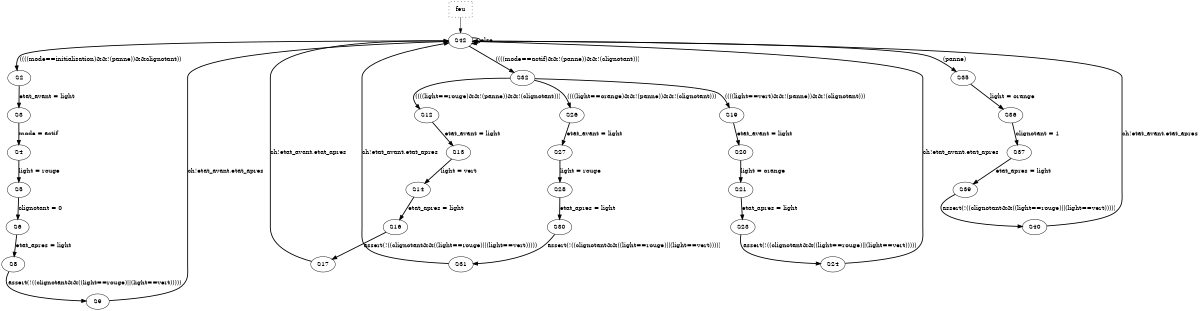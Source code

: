 digraph p_feu {
size="8,10";
  GT [shape=box,style=dotted,label="feu"];
  GT -> S42;
	S42 -> S2  [color=black,style=bold,label="((((mode==initialisation)&&!(panne))&&clignotant))"];
	S42 -> S32  [color=black,style=bold,label="((((mode==actif)&&!(panne))&&!(clignotant)))"];
	S42 -> S35  [color=black,style=bold,label="(panne)"];
	S42 -> S42  [color=black,style=bold,label="else"];
	S2 -> S3  [color=black,style=bold,label="etat_avant = light"];
	S3 -> S4  [color=black,style=bold,label="mode = actif"];
	S4 -> S5  [color=black,style=bold,label="light = rouge"];
	S5 -> S6  [color=black,style=bold,label="clignotant = 0"];
	S6 -> S8  [color=black,style=bold,label="etat_apres = light"];
	S8 -> S9  [color=black,style=bold,label="assert(!((clignotant&&((light==rouge)||(light==vert)))))"];
	S9 -> S42  [color=black,style=bold,label="ch!etat_avant,etat_apres"];
	S32 -> S12  [color=black,style=bold,label="((((light==rouge)&&!(panne))&&!(clignotant)))"];
	S32 -> S19  [color=black,style=bold,label="((((light==vert)&&!(panne))&&!(clignotant)))"];
	S32 -> S26  [color=black,style=bold,label="((((light==orange)&&!(panne))&&!(clignotant)))"];
	S12 -> S13  [color=black,style=bold,label="etat_avant = light"];
	S13 -> S14  [color=black,style=bold,label="light = vert"];
	S14 -> S16  [color=black,style=bold,label="etat_apres = light"];
	S16 -> S17  [color=black,style=bold,label="assert(!((clignotant&&((light==rouge)||(light==vert)))))"];
	S17 -> S42  [color=black,style=bold,label="ch!etat_avant,etat_apres"];
	S19 -> S20  [color=black,style=bold,label="etat_avant = light"];
	S20 -> S21  [color=black,style=bold,label="light = orange"];
	S21 -> S23  [color=black,style=bold,label="etat_apres = light"];
	S23 -> S24  [color=black,style=bold,label="assert(!((clignotant&&((light==rouge)||(light==vert)))))"];
	S24 -> S42  [color=black,style=bold,label="ch!etat_avant,etat_apres"];
	S26 -> S27  [color=black,style=bold,label="etat_avant = light"];
	S27 -> S28  [color=black,style=bold,label="light = rouge"];
	S28 -> S30  [color=black,style=bold,label="etat_apres = light"];
	S30 -> S31  [color=black,style=bold,label="assert(!((clignotant&&((light==rouge)||(light==vert)))))"];
	S31 -> S42  [color=black,style=bold,label="ch!etat_avant,etat_apres"];
	S35 -> S36  [color=black,style=bold,label="light = orange"];
	S36 -> S37  [color=black,style=bold,label="clignotant = 1"];
	S37 -> S39  [color=black,style=bold,label="etat_apres = light"];
	S39 -> S40  [color=black,style=bold,label="assert(!((clignotant&&((light==rouge)||(light==vert)))))"];
	S40 -> S42  [color=black,style=bold,label="ch!etat_avant,etat_apres"];
}
digraph p_check_light {
size="8,10";
  GT [shape=box,style=dotted,label="check_light"];
  GT -> S1;
	S1 -> S14  [color=black,style=bold,label="ch?e1,e2"];
	S14 -> S5  [color=black,style=solid,label="((e1==rouge))"];
	S14 -> S9  [color=black,style=solid,label="((e1==orange))"];
	S14 -> S13  [color=black,style=solid,label="((e1==vert))"];
	S5 -> S14  [color=black,style=bold,label="assert(!((clignotant&&((light==rouge)||(light==vert)))))"];
	S9 -> S14  [color=black,style=bold,label="assert(!((clignotant&&((light==rouge)||(light==vert)))))"];
	S13 -> S14  [color=black,style=bold,label="assert(!((clignotant&&((light==rouge)||(light==vert)))))"];
}
digraph p_injection_panne {
size="8,10";
  GT [shape=box,style=dotted,label="injection_panne"];
  GT -> S5;
	S5 -> S2  [color=black,style=bold,label="(!(panne))"];
	S5 -> S4  [color=black,style=bold,label="(1)"];
	S2 -> S5  [color=black,style=bold,label="panne = 1"];
	S4 -> S5  [color=black,style=bold,label="panne = 0"];
}
digraph init {
size="8,10";
  GT [shape=box,style=dotted,label="init"];
  GT -> S1;
	S1 -> S2  [color=black,style=bold,label="light = orange"];
	S2 -> S3  [color=black,style=bold,label="clignotant = 1"];
	S3 -> S7  [color=black,style=bold,label="mode = initialisation"];
	S7 -> S5  [color=black,style=dashed,label="(run feu())"];
	S5 -> S6  [color=black,style=dashed,label="(run injection_panne())"];
	S6 -> S8  [color=black,style=solid,label="(run check_light())"];
	S8 -> S0  [color=black,style=solid,label="-end-"];
  S8 [color=blue,style=bold,shape=box];
}
